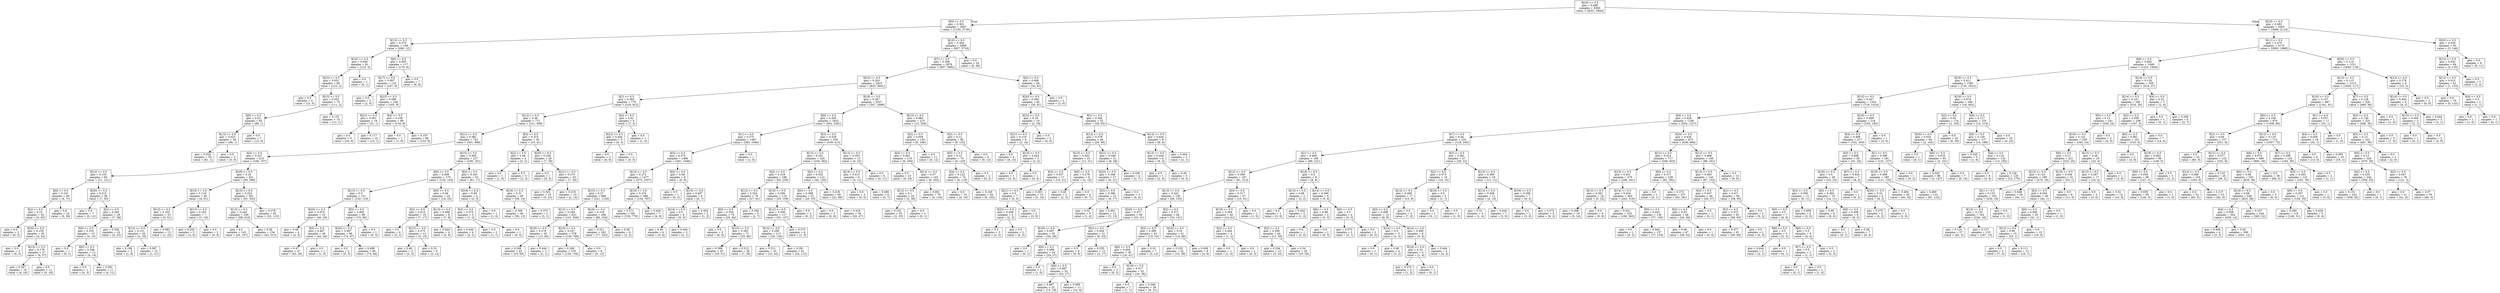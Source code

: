 digraph Tree {
node [shape=box] ;
0 [label="X[24] <= 0.5\ngini = 0.488\nsamples = 6360\nvalue = [4251, 5844]"] ;
1 [label="X[9] <= 0.5\ngini = 0.361\nsamples = 3097\nvalue = [1155, 3730]"] ;
0 -> 1 [labeldistance=2.5, labelangle=45, headlabel="True"] ;
2 [label="X[13] <= 0.5\ngini = 0.074\nsamples = 198\nvalue = [298, 12]"] ;
1 -> 2 ;
3 [label="X[16] <= 0.5\ngini = 0.046\nsamples = 81\nvalue = [123, 3]"] ;
2 -> 3 ;
4 [label="X[23] <= 0.5\ngini = 0.031\nsamples = 80\nvalue = [123, 2]"] ;
3 -> 4 ;
5 [label="gini = 0.0\nsamples = 5\nvalue = [12, 0]"] ;
4 -> 5 ;
6 [label="X[15] <= 0.5\ngini = 0.035\nsamples = 75\nvalue = [111, 2]"] ;
4 -> 6 ;
7 [label="X[6] <= 0.5\ngini = 0.02\nsamples = 65\nvalue = [98, 1]"] ;
6 -> 7 ;
8 [label="X[12] <= 0.5\ngini = 0.023\nsamples = 58\nvalue = [86, 1]"] ;
7 -> 8 ;
9 [label="gini = 0.024\nsamples = 55\nvalue = [81, 1]"] ;
8 -> 9 ;
10 [label="gini = 0.0\nsamples = 3\nvalue = [5, 0]"] ;
8 -> 10 ;
11 [label="gini = 0.0\nsamples = 7\nvalue = [12, 0]"] ;
7 -> 11 ;
12 [label="gini = 0.133\nsamples = 10\nvalue = [13, 1]"] ;
6 -> 12 ;
13 [label="gini = 0.0\nsamples = 1\nvalue = [0, 1]"] ;
3 -> 13 ;
14 [label="X[6] <= 0.5\ngini = 0.093\nsamples = 117\nvalue = [175, 9]"] ;
2 -> 14 ;
15 [label="X[17] <= 0.5\ngini = 0.097\nsamples = 110\nvalue = [167, 9]"] ;
14 -> 15 ;
16 [label="gini = 0.0\nsamples = 2\nvalue = [2, 0]"] ;
15 -> 16 ;
17 [label="X[23] <= 0.5\ngini = 0.098\nsamples = 108\nvalue = [165, 9]"] ;
15 -> 17 ;
18 [label="X[21] <= 0.5\ngini = 0.061\nsamples = 19\nvalue = [31, 1]"] ;
17 -> 18 ;
19 [label="gini = 0.0\nsamples = 9\nvalue = [16, 0]"] ;
18 -> 19 ;
20 [label="gini = 0.117\nsamples = 10\nvalue = [15, 1]"] ;
18 -> 20 ;
21 [label="X[4] <= 0.5\ngini = 0.106\nsamples = 89\nvalue = [134, 8]"] ;
17 -> 21 ;
22 [label="gini = 0.0\nsamples = 1\nvalue = [1, 0]"] ;
21 -> 22 ;
23 [label="gini = 0.107\nsamples = 88\nvalue = [133, 8]"] ;
21 -> 23 ;
24 [label="gini = 0.0\nsamples = 7\nvalue = [8, 0]"] ;
14 -> 24 ;
25 [label="X[16] <= 0.5\ngini = 0.304\nsamples = 2899\nvalue = [857, 3718]"] ;
1 -> 25 ;
26 [label="X[7] <= 0.5\ngini = 0.306\nsamples = 2879\nvalue = [857, 3682]"] ;
25 -> 26 ;
27 [label="X[23] <= 0.5\ngini = 0.303\nsamples = 2815\nvalue = [825, 3601]"] ;
26 -> 27 ;
28 [label="X[1] <= 0.5\ngini = 0.383\nsamples = 778\nvalue = [318, 912]"] ;
27 -> 28 ;
29 [label="X[12] <= 0.5\ngini = 0.38\nsamples = 772\nvalue = [311, 909]"] ;
28 -> 29 ;
30 [label="X[21] <= 0.5\ngini = 0.382\nsamples = 742\nvalue = [301, 868]"] ;
29 -> 30 ;
31 [label="X[4] <= 0.5\ngini = 0.227\nsamples = 515\nvalue = [106, 707]"] ;
30 -> 31 ;
32 [label="X[13] <= 0.5\ngini = 0.153\nsamples = 84\nvalue = [11, 121]"] ;
31 -> 32 ;
33 [label="X[0] <= 0.5\ngini = 0.101\nsamples = 48\nvalue = [4, 71]"] ;
32 -> 33 ;
34 [label="X[2] <= 0.5\ngini = 0.15\nsamples = 32\nvalue = [4, 45]"] ;
33 -> 34 ;
35 [label="gini = 0.0\nsamples = 2\nvalue = [0, 3]"] ;
34 -> 35 ;
36 [label="X[20] <= 0.5\ngini = 0.159\nsamples = 30\nvalue = [4, 42]"] ;
34 -> 36 ;
37 [label="gini = 0.0\nsamples = 3\nvalue = [0, 5]"] ;
36 -> 37 ;
38 [label="X[15] <= 0.5\ngini = 0.176\nsamples = 27\nvalue = [4, 37]"] ;
36 -> 38 ;
39 [label="gini = 0.287\nsamples = 16\nvalue = [4, 19]"] ;
38 -> 39 ;
40 [label="gini = 0.0\nsamples = 11\nvalue = [0, 18]"] ;
38 -> 40 ;
41 [label="gini = 0.0\nsamples = 16\nvalue = [0, 26]"] ;
33 -> 41 ;
42 [label="X[20] <= 0.5\ngini = 0.215\nsamples = 36\nvalue = [7, 50]"] ;
32 -> 42 ;
43 [label="gini = 0.0\nsamples = 7\nvalue = [0, 12]"] ;
42 -> 43 ;
44 [label="X[2] <= 0.5\ngini = 0.263\nsamples = 29\nvalue = [7, 38]"] ;
42 -> 44 ;
45 [label="X[0] <= 0.5\ngini = 0.332\nsamples = 13\nvalue = [4, 15]"] ;
44 -> 45 ;
46 [label="gini = 0.0\nsamples = 1\nvalue = [0, 1]"] ;
45 -> 46 ;
47 [label="X[6] <= 0.5\ngini = 0.346\nsamples = 12\nvalue = [4, 14]"] ;
45 -> 47 ;
48 [label="gini = 0.0\nsamples = 1\nvalue = [0, 3]"] ;
47 -> 48 ;
49 [label="gini = 0.391\nsamples = 11\nvalue = [4, 11]"] ;
47 -> 49 ;
50 [label="gini = 0.204\nsamples = 16\nvalue = [3, 23]"] ;
44 -> 50 ;
51 [label="X[20] <= 0.5\ngini = 0.24\nsamples = 431\nvalue = [95, 586]"] ;
31 -> 51 ;
52 [label="X[19] <= 0.5\ngini = 0.116\nsamples = 40\nvalue = [4, 61]"] ;
51 -> 52 ;
53 [label="X[13] <= 0.5\ngini = 0.105\nsamples = 33\nvalue = [3, 51]"] ;
52 -> 53 ;
54 [label="X[14] <= 0.5\ngini = 0.121\nsamples = 20\nvalue = [2, 29]"] ;
53 -> 54 ;
55 [label="gini = 0.198\nsamples = 5\nvalue = [1, 8]"] ;
54 -> 55 ;
56 [label="gini = 0.087\nsamples = 15\nvalue = [1, 21]"] ;
54 -> 56 ;
57 [label="gini = 0.083\nsamples = 13\nvalue = [1, 22]"] ;
53 -> 57 ;
58 [label="X[13] <= 0.5\ngini = 0.165\nsamples = 7\nvalue = [1, 10]"] ;
52 -> 58 ;
59 [label="gini = 0.245\nsamples = 5\nvalue = [1, 6]"] ;
58 -> 59 ;
60 [label="gini = 0.0\nsamples = 2\nvalue = [0, 4]"] ;
58 -> 60 ;
61 [label="X[15] <= 0.5\ngini = 0.252\nsamples = 391\nvalue = [91, 525]"] ;
51 -> 61 ;
62 [label="X[13] <= 0.5\ngini = 0.244\nsamples = 299\nvalue = [68, 410]"] ;
61 -> 62 ;
63 [label="gini = 0.2\nsamples = 145\nvalue = [25, 197]"] ;
62 -> 63 ;
64 [label="gini = 0.28\nsamples = 154\nvalue = [43, 213]"] ;
62 -> 64 ;
65 [label="gini = 0.278\nsamples = 92\nvalue = [23, 115]"] ;
61 -> 65 ;
66 [label="X[15] <= 0.5\ngini = 0.495\nsamples = 227\nvalue = [195, 161]"] ;
30 -> 66 ;
67 [label="X[6] <= 0.5\ngini = 0.499\nsamples = 175\nvalue = [134, 144]"] ;
66 -> 67 ;
68 [label="X[13] <= 0.5\ngini = 0.5\nsamples = 151\nvalue = [120, 119]"] ;
67 -> 68 ;
69 [label="X[20] <= 0.5\ngini = 0.474\nsamples = 52\nvalue = [46, 29]"] ;
68 -> 69 ;
70 [label="gini = 0.48\nsamples = 4\nvalue = [2, 3]"] ;
69 -> 70 ;
71 [label="X[5] <= 0.5\ngini = 0.467\nsamples = 48\nvalue = [44, 26]"] ;
69 -> 71 ;
72 [label="gini = 0.47\nsamples = 47\nvalue = [43, 26]"] ;
71 -> 72 ;
73 [label="gini = 0.0\nsamples = 1\nvalue = [1, 0]"] ;
71 -> 73 ;
74 [label="X[5] <= 0.5\ngini = 0.495\nsamples = 99\nvalue = [74, 90]"] ;
68 -> 74 ;
75 [label="X[20] <= 0.5\ngini = 0.497\nsamples = 98\nvalue = [74, 87]"] ;
74 -> 75 ;
76 [label="gini = 0.0\nsamples = 2\nvalue = [0, 3]"] ;
75 -> 76 ;
77 [label="gini = 0.498\nsamples = 96\nvalue = [74, 84]"] ;
75 -> 77 ;
78 [label="gini = 0.0\nsamples = 1\nvalue = [0, 3]"] ;
74 -> 78 ;
79 [label="X[0] <= 0.5\ngini = 0.46\nsamples = 24\nvalue = [14, 25]"] ;
67 -> 79 ;
80 [label="X[2] <= 0.5\ngini = 0.413\nsamples = 16\nvalue = [7, 17]"] ;
79 -> 80 ;
81 [label="gini = 0.5\nsamples = 4\nvalue = [2, 2]"] ;
80 -> 81 ;
82 [label="X[13] <= 0.5\ngini = 0.375\nsamples = 12\nvalue = [5, 15]"] ;
80 -> 82 ;
83 [label="gini = 0.48\nsamples = 3\nvalue = [2, 3]"] ;
82 -> 83 ;
84 [label="gini = 0.32\nsamples = 9\nvalue = [3, 12]"] ;
82 -> 84 ;
85 [label="X[13] <= 0.5\ngini = 0.498\nsamples = 8\nvalue = [7, 8]"] ;
79 -> 85 ;
86 [label="gini = 0.444\nsamples = 4\nvalue = [3, 6]"] ;
85 -> 86 ;
87 [label="gini = 0.444\nsamples = 4\nvalue = [4, 2]"] ;
85 -> 87 ;
88 [label="X[4] <= 0.5\ngini = 0.341\nsamples = 52\nvalue = [61, 17]"] ;
66 -> 88 ;
89 [label="X[19] <= 0.5\ngini = 0.48\nsamples = 4\nvalue = [2, 3]"] ;
88 -> 89 ;
90 [label="X[2] <= 0.5\ngini = 0.375\nsamples = 3\nvalue = [1, 3]"] ;
89 -> 90 ;
91 [label="gini = 0.5\nsamples = 2\nvalue = [1, 1]"] ;
90 -> 91 ;
92 [label="gini = 0.0\nsamples = 1\nvalue = [0, 2]"] ;
90 -> 92 ;
93 [label="gini = 0.0\nsamples = 1\nvalue = [1, 0]"] ;
89 -> 93 ;
94 [label="X[18] <= 0.5\ngini = 0.31\nsamples = 48\nvalue = [59, 14]"] ;
88 -> 94 ;
95 [label="gini = 0.306\nsamples = 46\nvalue = [56, 13]"] ;
94 -> 95 ;
96 [label="gini = 0.375\nsamples = 2\nvalue = [3, 1]"] ;
94 -> 96 ;
97 [label="X[4] <= 0.5\ngini = 0.315\nsamples = 30\nvalue = [10, 41]"] ;
29 -> 97 ;
98 [label="X[2] <= 0.5\ngini = 0.48\nsamples = 4\nvalue = [3, 2]"] ;
97 -> 98 ;
99 [label="gini = 0.0\nsamples = 1\nvalue = [1, 0]"] ;
98 -> 99 ;
100 [label="gini = 0.5\nsamples = 3\nvalue = [2, 2]"] ;
98 -> 100 ;
101 [label="X[20] <= 0.5\ngini = 0.258\nsamples = 26\nvalue = [7, 39]"] ;
97 -> 101 ;
102 [label="gini = 0.0\nsamples = 1\nvalue = [0, 3]"] ;
101 -> 102 ;
103 [label="X[21] <= 0.5\ngini = 0.273\nsamples = 25\nvalue = [7, 36]"] ;
101 -> 103 ;
104 [label="gini = 0.302\nsamples = 15\nvalue = [5, 22]"] ;
103 -> 104 ;
105 [label="gini = 0.219\nsamples = 10\nvalue = [2, 14]"] ;
103 -> 105 ;
106 [label="X[4] <= 0.5\ngini = 0.42\nsamples = 6\nvalue = [7, 3]"] ;
28 -> 106 ;
107 [label="X[22] <= 0.5\ngini = 0.444\nsamples = 5\nvalue = [6, 3]"] ;
106 -> 107 ;
108 [label="gini = 0.0\nsamples = 3\nvalue = [6, 0]"] ;
107 -> 108 ;
109 [label="gini = 0.0\nsamples = 2\nvalue = [0, 3]"] ;
107 -> 109 ;
110 [label="gini = 0.0\nsamples = 1\nvalue = [1, 0]"] ;
106 -> 110 ;
111 [label="X[18] <= 0.5\ngini = 0.267\nsamples = 2037\nvalue = [507, 2689]"] ;
27 -> 111 ;
112 [label="X[6] <= 0.5\ngini = 0.285\nsamples = 1822\nvalue = [492, 2361]"] ;
111 -> 112 ;
113 [label="X[1] <= 0.5\ngini = 0.275\nsamples = 1487\nvalue = [383, 1946]"] ;
112 -> 113 ;
114 [label="X[5] <= 0.5\ngini = 0.274\nsamples = 1486\nvalue = [381, 1946]"] ;
113 -> 114 ;
115 [label="X[14] <= 0.5\ngini = 0.272\nsamples = 1477\nvalue = [375, 1937]"] ;
114 -> 115 ;
116 [label="X[15] <= 0.5\ngini = 0.27\nsamples = 889\nvalue = [221, 1150]"] ;
115 -> 116 ;
117 [label="X[13] <= 0.5\ngini = 0.249\nsamples = 623\nvalue = [141, 826]"] ;
116 -> 117 ;
118 [label="X[19] <= 0.5\ngini = 0.278\nsamples = 45\nvalue = [12, 60]"] ;
117 -> 118 ;
119 [label="gini = 0.248\nsamples = 43\nvalue = [10, 59]"] ;
118 -> 119 ;
120 [label="gini = 0.444\nsamples = 2\nvalue = [2, 1]"] ;
118 -> 120 ;
121 [label="X[19] <= 0.5\ngini = 0.247\nsamples = 578\nvalue = [129, 766]"] ;
117 -> 121 ;
122 [label="gini = 0.249\nsamples = 570\nvalue = [129, 754]"] ;
121 -> 122 ;
123 [label="gini = 0.0\nsamples = 8\nvalue = [0, 12]"] ;
121 -> 123 ;
124 [label="X[19] <= 0.5\ngini = 0.318\nsamples = 266\nvalue = [80, 324]"] ;
116 -> 124 ;
125 [label="gini = 0.311\nsamples = 262\nvalue = [77, 322]"] ;
124 -> 125 ;
126 [label="gini = 0.48\nsamples = 4\nvalue = [3, 2]"] ;
124 -> 126 ;
127 [label="X[19] <= 0.5\ngini = 0.274\nsamples = 588\nvalue = [154, 787]"] ;
115 -> 127 ;
128 [label="gini = 0.271\nsamples = 581\nvalue = [150, 778]"] ;
127 -> 128 ;
129 [label="gini = 0.426\nsamples = 7\nvalue = [4, 9]"] ;
127 -> 129 ;
130 [label="X[0] <= 0.5\ngini = 0.48\nsamples = 9\nvalue = [6, 9]"] ;
114 -> 130 ;
131 [label="gini = 0.0\nsamples = 1\nvalue = [0, 2]"] ;
130 -> 131 ;
132 [label="X[15] <= 0.5\ngini = 0.497\nsamples = 8\nvalue = [6, 7]"] ;
130 -> 132 ;
133 [label="X[14] <= 0.5\ngini = 0.5\nsamples = 6\nvalue = [5, 5]"] ;
132 -> 133 ;
134 [label="gini = 0.49\nsamples = 4\nvalue = [3, 4]"] ;
133 -> 134 ;
135 [label="gini = 0.444\nsamples = 2\nvalue = [2, 1]"] ;
133 -> 135 ;
136 [label="gini = 0.444\nsamples = 2\nvalue = [1, 2]"] ;
132 -> 136 ;
137 [label="gini = 0.0\nsamples = 1\nvalue = [2, 0]"] ;
113 -> 137 ;
138 [label="X[3] <= 0.5\ngini = 0.329\nsamples = 335\nvalue = [109, 415]"] ;
112 -> 138 ;
139 [label="X[13] <= 0.5\ngini = 0.331\nsamples = 320\nvalue = [104, 392]"] ;
138 -> 139 ;
140 [label="X[2] <= 0.5\ngini = 0.318\nsamples = 198\nvalue = [62, 250]"] ;
139 -> 140 ;
141 [label="X[12] <= 0.5\ngini = 0.353\nsamples = 79\nvalue = [27, 91]"] ;
140 -> 141 ;
142 [label="X[0] <= 0.5\ngini = 0.354\nsamples = 74\nvalue = [25, 84]"] ;
141 -> 142 ;
143 [label="gini = 0.0\nsamples = 3\nvalue = [0, 4]"] ;
142 -> 143 ;
144 [label="X[15] <= 0.5\ngini = 0.363\nsamples = 71\nvalue = [25, 80]"] ;
142 -> 144 ;
145 [label="gini = 0.386\nsamples = 45\nvalue = [18, 51]"] ;
144 -> 145 ;
146 [label="gini = 0.313\nsamples = 26\nvalue = [7, 29]"] ;
144 -> 146 ;
147 [label="gini = 0.346\nsamples = 5\nvalue = [2, 7]"] ;
141 -> 147 ;
148 [label="X[19] <= 0.5\ngini = 0.296\nsamples = 119\nvalue = [35, 159]"] ;
140 -> 148 ;
149 [label="X[12] <= 0.5\ngini = 0.298\nsamples = 117\nvalue = [35, 157]"] ;
148 -> 149 ;
150 [label="X[14] <= 0.5\ngini = 0.296\nsamples = 113\nvalue = [34, 154]"] ;
149 -> 150 ;
151 [label="gini = 0.311\nsamples = 32\nvalue = [10, 42]"] ;
150 -> 151 ;
152 [label="gini = 0.291\nsamples = 81\nvalue = [24, 112]"] ;
150 -> 152 ;
153 [label="gini = 0.375\nsamples = 4\nvalue = [1, 3]"] ;
149 -> 153 ;
154 [label="gini = 0.0\nsamples = 2\nvalue = [0, 2]"] ;
148 -> 154 ;
155 [label="X[2] <= 0.5\ngini = 0.352\nsamples = 122\nvalue = [42, 142]"] ;
139 -> 155 ;
156 [label="X[0] <= 0.5\ngini = 0.398\nsamples = 53\nvalue = [20, 53]"] ;
155 -> 156 ;
157 [label="gini = 0.0\nsamples = 3\nvalue = [0, 6]"] ;
156 -> 157 ;
158 [label="gini = 0.419\nsamples = 50\nvalue = [20, 47]"] ;
156 -> 158 ;
159 [label="gini = 0.318\nsamples = 69\nvalue = [22, 89]"] ;
155 -> 159 ;
160 [label="X[13] <= 0.5\ngini = 0.293\nsamples = 15\nvalue = [5, 23]"] ;
138 -> 160 ;
161 [label="X[14] <= 0.5\ngini = 0.415\nsamples = 9\nvalue = [5, 12]"] ;
160 -> 161 ;
162 [label="gini = 0.0\nsamples = 3\nvalue = [0, 5]"] ;
161 -> 162 ;
163 [label="gini = 0.486\nsamples = 6\nvalue = [5, 7]"] ;
161 -> 163 ;
164 [label="gini = 0.0\nsamples = 6\nvalue = [0, 11]"] ;
160 -> 164 ;
165 [label="X[13] <= 0.5\ngini = 0.084\nsamples = 215\nvalue = [15, 328]"] ;
111 -> 165 ;
166 [label="X[2] <= 0.5\ngini = 0.058\nsamples = 130\nvalue = [6, 196]"] ;
165 -> 166 ;
167 [label="X[4] <= 0.5\ngini = 0.061\nsamples = 119\nvalue = [6, 184]"] ;
166 -> 167 ;
168 [label="gini = 0.0\nsamples = 16\nvalue = [0, 24]"] ;
167 -> 168 ;
169 [label="X[14] <= 0.5\ngini = 0.07\nsamples = 103\nvalue = [6, 160]"] ;
167 -> 169 ;
170 [label="X[12] <= 0.5\ngini = 0.1\nsamples = 24\nvalue = [2, 36]"] ;
169 -> 170 ;
171 [label="gini = 0.102\nsamples = 23\nvalue = [2, 35]"] ;
170 -> 171 ;
172 [label="gini = 0.0\nsamples = 1\nvalue = [0, 1]"] ;
170 -> 172 ;
173 [label="gini = 0.061\nsamples = 79\nvalue = [4, 124]"] ;
169 -> 173 ;
174 [label="gini = 0.0\nsamples = 11\nvalue = [0, 12]"] ;
166 -> 174 ;
175 [label="X[2] <= 0.5\ngini = 0.12\nsamples = 85\nvalue = [9, 132]"] ;
165 -> 175 ;
176 [label="X[5] <= 0.5\ngini = 0.13\nsamples = 76\nvalue = [9, 120]"] ;
175 -> 176 ;
177 [label="X[4] <= 0.5\ngini = 0.132\nsamples = 74\nvalue = [9, 118]"] ;
176 -> 177 ;
178 [label="gini = 0.0\nsamples = 10\nvalue = [0, 16]"] ;
177 -> 178 ;
179 [label="gini = 0.149\nsamples = 64\nvalue = [9, 102]"] ;
177 -> 179 ;
180 [label="gini = 0.0\nsamples = 2\nvalue = [0, 2]"] ;
176 -> 180 ;
181 [label="gini = 0.0\nsamples = 9\nvalue = [0, 12]"] ;
175 -> 181 ;
182 [label="X[2] <= 0.5\ngini = 0.406\nsamples = 64\nvalue = [32, 81]"] ;
26 -> 182 ;
183 [label="X[20] <= 0.5\ngini = 0.394\nsamples = 62\nvalue = [30, 81]"] ;
182 -> 183 ;
184 [label="X[22] <= 0.5\ngini = 0.18\nsamples = 10\nvalue = [2, 18]"] ;
183 -> 184 ;
185 [label="X[21] <= 0.5\ngini = 0.219\nsamples = 8\nvalue = [2, 14]"] ;
184 -> 185 ;
186 [label="gini = 0.0\nsamples = 6\nvalue = [0, 10]"] ;
185 -> 186 ;
187 [label="X[14] <= 0.5\ngini = 0.444\nsamples = 2\nvalue = [2, 4]"] ;
185 -> 187 ;
188 [label="gini = 0.0\nsamples = 1\nvalue = [2, 0]"] ;
187 -> 188 ;
189 [label="gini = 0.0\nsamples = 1\nvalue = [0, 4]"] ;
187 -> 189 ;
190 [label="gini = 0.0\nsamples = 2\nvalue = [0, 4]"] ;
184 -> 190 ;
191 [label="X[1] <= 0.5\ngini = 0.426\nsamples = 52\nvalue = [28, 63]"] ;
183 -> 191 ;
192 [label="X[13] <= 0.5\ngini = 0.378\nsamples = 44\nvalue = [20, 59]"] ;
191 -> 192 ;
193 [label="X[15] <= 0.5\ngini = 0.402\nsamples = 23\nvalue = [12, 31]"] ;
192 -> 193 ;
194 [label="X[3] <= 0.5\ngini = 0.437\nsamples = 17\nvalue = [10, 21]"] ;
193 -> 194 ;
195 [label="X[21] <= 0.5\ngini = 0.5\nsamples = 7\nvalue = [5, 5]"] ;
194 -> 195 ;
196 [label="X[22] <= 0.5\ngini = 0.408\nsamples = 5\nvalue = [2, 5]"] ;
195 -> 196 ;
197 [label="gini = 0.5\nsamples = 3\nvalue = [2, 2]"] ;
196 -> 197 ;
198 [label="gini = 0.0\nsamples = 2\nvalue = [0, 3]"] ;
196 -> 198 ;
199 [label="gini = 0.0\nsamples = 2\nvalue = [3, 0]"] ;
195 -> 199 ;
200 [label="gini = 0.363\nsamples = 10\nvalue = [5, 16]"] ;
194 -> 200 ;
201 [label="X[0] <= 0.5\ngini = 0.278\nsamples = 6\nvalue = [2, 10]"] ;
193 -> 201 ;
202 [label="gini = 0.48\nsamples = 2\nvalue = [2, 3]"] ;
201 -> 202 ;
203 [label="gini = 0.0\nsamples = 4\nvalue = [0, 7]"] ;
201 -> 203 ;
204 [label="X[21] <= 0.5\ngini = 0.346\nsamples = 21\nvalue = [8, 28]"] ;
192 -> 204 ;
205 [label="X[22] <= 0.5\ngini = 0.346\nsamples = 17\nvalue = [6, 21]"] ;
204 -> 205 ;
206 [label="X[3] <= 0.5\ngini = 0.386\nsamples = 14\nvalue = [6, 17]"] ;
205 -> 206 ;
207 [label="gini = 0.32\nsamples = 3\nvalue = [1, 4]"] ;
206 -> 207 ;
208 [label="gini = 0.401\nsamples = 11\nvalue = [5, 13]"] ;
206 -> 208 ;
209 [label="gini = 0.0\nsamples = 3\nvalue = [0, 4]"] ;
205 -> 209 ;
210 [label="gini = 0.346\nsamples = 4\nvalue = [2, 7]"] ;
204 -> 210 ;
211 [label="X[14] <= 0.5\ngini = 0.444\nsamples = 8\nvalue = [8, 4]"] ;
191 -> 211 ;
212 [label="X[13] <= 0.5\ngini = 0.444\nsamples = 6\nvalue = [6, 3]"] ;
211 -> 212 ;
213 [label="gini = 0.0\nsamples = 1\nvalue = [2, 0]"] ;
212 -> 213 ;
214 [label="gini = 0.49\nsamples = 5\nvalue = [4, 3]"] ;
212 -> 214 ;
215 [label="gini = 0.444\nsamples = 2\nvalue = [2, 1]"] ;
211 -> 215 ;
216 [label="gini = 0.0\nsamples = 2\nvalue = [2, 0]"] ;
182 -> 216 ;
217 [label="gini = 0.0\nsamples = 20\nvalue = [0, 36]"] ;
25 -> 217 ;
218 [label="X[10] <= 0.5\ngini = 0.482\nsamples = 3263\nvalue = [3096, 2114]"] ;
0 -> 218 [labeldistance=2.5, labelangle=-45, headlabel="False"] ;
219 [label="X[11] <= 0.5\ngini = 0.475\nsamples = 3170\nvalue = [3093, 1968]"] ;
218 -> 219 ;
220 [label="X[8] <= 0.5\ngini = 0.482\nsamples = 1949\nvalue = [1253, 1849]"] ;
219 -> 220 ;
221 [label="X[16] <= 0.5\ngini = 0.411\nsamples = 1593\nvalue = [735, 1812]"] ;
220 -> 221 ;
222 [label="X[15] <= 0.5\ngini = 0.447\nsamples = 1324\nvalue = [719, 1410]"] ;
221 -> 222 ;
223 [label="X[4] <= 0.5\ngini = 0.429\nsamples = 1106\nvalue = [554, 1227]"] ;
222 -> 223 ;
224 [label="X[7] <= 0.5\ngini = 0.44\nsamples = 233\nvalue = [118, 243]"] ;
223 -> 224 ;
225 [label="X[1] <= 0.5\ngini = 0.409\nsamples = 196\nvalue = [89, 221]"] ;
224 -> 225 ;
226 [label="X[12] <= 0.5\ngini = 0.399\nsamples = 187\nvalue = [81, 213]"] ;
225 -> 226 ;
227 [label="X[13] <= 0.5\ngini = 0.422\nsamples = 140\nvalue = [66, 152]"] ;
226 -> 227 ;
228 [label="X[20] <= 0.5\ngini = 0.477\nsamples = 56\nvalue = [33, 51]"] ;
227 -> 228 ;
229 [label="X[19] <= 0.5\ngini = 0.497\nsamples = 35\nvalue = [24, 28]"] ;
228 -> 229 ;
230 [label="gini = 0.0\nsamples = 1\nvalue = [0, 1]"] ;
229 -> 230 ;
231 [label="X[6] <= 0.5\ngini = 0.498\nsamples = 34\nvalue = [24, 27]"] ;
229 -> 231 ;
232 [label="gini = 0.0\nsamples = 1\nvalue = [1, 0]"] ;
231 -> 232 ;
233 [label="X[0] <= 0.5\ngini = 0.497\nsamples = 33\nvalue = [23, 27]"] ;
231 -> 233 ;
234 [label="gini = 0.487\nsamples = 22\nvalue = [13, 18]"] ;
233 -> 234 ;
235 [label="gini = 0.499\nsamples = 11\nvalue = [10, 9]"] ;
233 -> 235 ;
236 [label="X[2] <= 0.5\ngini = 0.404\nsamples = 21\nvalue = [9, 23]"] ;
228 -> 236 ;
237 [label="gini = 0.5\nsamples = 8\nvalue = [6, 6]"] ;
236 -> 237 ;
238 [label="gini = 0.255\nsamples = 13\nvalue = [3, 17]"] ;
236 -> 238 ;
239 [label="X[2] <= 0.5\ngini = 0.371\nsamples = 84\nvalue = [33, 101]"] ;
227 -> 239 ;
240 [label="X[3] <= 0.5\ngini = 0.389\nsamples = 43\nvalue = [19, 53]"] ;
239 -> 240 ;
241 [label="X[6] <= 0.5\ngini = 0.404\nsamples = 36\nvalue = [16, 41]"] ;
240 -> 241 ;
242 [label="gini = 0.0\nsamples = 3\nvalue = [0, 3]"] ;
241 -> 242 ;
243 [label="X[19] <= 0.5\ngini = 0.417\nsamples = 33\nvalue = [16, 38]"] ;
241 -> 243 ;
244 [label="gini = 0.5\nsamples = 7\nvalue = [7, 7]"] ;
243 -> 244 ;
245 [label="gini = 0.349\nsamples = 26\nvalue = [9, 31]"] ;
243 -> 245 ;
246 [label="gini = 0.32\nsamples = 7\nvalue = [3, 12]"] ;
240 -> 246 ;
247 [label="X[20] <= 0.5\ngini = 0.35\nsamples = 41\nvalue = [14, 48]"] ;
239 -> 247 ;
248 [label="gini = 0.325\nsamples = 32\nvalue = [10, 39]"] ;
247 -> 248 ;
249 [label="gini = 0.426\nsamples = 9\nvalue = [4, 9]"] ;
247 -> 249 ;
250 [label="X[3] <= 0.5\ngini = 0.317\nsamples = 47\nvalue = [15, 61]"] ;
226 -> 250 ;
251 [label="X[19] <= 0.5\ngini = 0.304\nsamples = 46\nvalue = [14, 61]"] ;
250 -> 251 ;
252 [label="X[2] <= 0.5\ngini = 0.444\nsamples = 2\nvalue = [1, 2]"] ;
251 -> 252 ;
253 [label="gini = 0.0\nsamples = 1\nvalue = [1, 0]"] ;
252 -> 253 ;
254 [label="gini = 0.0\nsamples = 1\nvalue = [0, 2]"] ;
252 -> 254 ;
255 [label="X[2] <= 0.5\ngini = 0.296\nsamples = 44\nvalue = [13, 59]"] ;
251 -> 255 ;
256 [label="gini = 0.204\nsamples = 15\nvalue = [3, 23]"] ;
255 -> 256 ;
257 [label="gini = 0.34\nsamples = 29\nvalue = [10, 36]"] ;
255 -> 257 ;
258 [label="gini = 0.0\nsamples = 1\nvalue = [1, 0]"] ;
250 -> 258 ;
259 [label="X[19] <= 0.5\ngini = 0.5\nsamples = 9\nvalue = [8, 8]"] ;
225 -> 259 ;
260 [label="X[13] <= 0.5\ngini = 0.48\nsamples = 3\nvalue = [3, 2]"] ;
259 -> 260 ;
261 [label="gini = 0.0\nsamples = 1\nvalue = [2, 0]"] ;
260 -> 261 ;
262 [label="gini = 0.444\nsamples = 2\nvalue = [1, 2]"] ;
260 -> 262 ;
263 [label="X[14] <= 0.5\ngini = 0.496\nsamples = 6\nvalue = [5, 6]"] ;
259 -> 263 ;
264 [label="X[6] <= 0.5\ngini = 0.48\nsamples = 2\nvalue = [2, 3]"] ;
263 -> 264 ;
265 [label="gini = 0.0\nsamples = 1\nvalue = [2, 0]"] ;
264 -> 265 ;
266 [label="gini = 0.0\nsamples = 1\nvalue = [0, 3]"] ;
264 -> 266 ;
267 [label="X[5] <= 0.5\ngini = 0.5\nsamples = 4\nvalue = [3, 3]"] ;
263 -> 267 ;
268 [label="gini = 0.375\nsamples = 2\nvalue = [3, 1]"] ;
267 -> 268 ;
269 [label="gini = 0.0\nsamples = 2\nvalue = [0, 2]"] ;
267 -> 269 ;
270 [label="X[3] <= 0.5\ngini = 0.491\nsamples = 37\nvalue = [29, 22]"] ;
224 -> 270 ;
271 [label="X[2] <= 0.5\ngini = 0.473\nsamples = 19\nvalue = [16, 10]"] ;
270 -> 271 ;
272 [label="X[12] <= 0.5\ngini = 0.469\nsamples = 17\nvalue = [15, 9]"] ;
271 -> 272 ;
273 [label="X[0] <= 0.5\ngini = 0.498\nsamples = 13\nvalue = [8, 9]"] ;
272 -> 273 ;
274 [label="X[14] <= 0.5\ngini = 0.5\nsamples = 5\nvalue = [3, 3]"] ;
273 -> 274 ;
275 [label="gini = 0.0\nsamples = 1\nvalue = [0, 1]"] ;
274 -> 275 ;
276 [label="gini = 0.48\nsamples = 4\nvalue = [3, 2]"] ;
274 -> 276 ;
277 [label="X[14] <= 0.5\ngini = 0.496\nsamples = 8\nvalue = [5, 6]"] ;
273 -> 277 ;
278 [label="X[19] <= 0.5\ngini = 0.32\nsamples = 4\nvalue = [1, 4]"] ;
277 -> 278 ;
279 [label="gini = 0.375\nsamples = 3\nvalue = [1, 3]"] ;
278 -> 279 ;
280 [label="gini = 0.0\nsamples = 1\nvalue = [0, 1]"] ;
278 -> 280 ;
281 [label="gini = 0.444\nsamples = 4\nvalue = [4, 2]"] ;
277 -> 281 ;
282 [label="gini = 0.0\nsamples = 4\nvalue = [7, 0]"] ;
272 -> 282 ;
283 [label="X[19] <= 0.5\ngini = 0.5\nsamples = 2\nvalue = [1, 1]"] ;
271 -> 283 ;
284 [label="gini = 0.0\nsamples = 1\nvalue = [0, 1]"] ;
283 -> 284 ;
285 [label="gini = 0.0\nsamples = 1\nvalue = [1, 0]"] ;
283 -> 285 ;
286 [label="X[14] <= 0.5\ngini = 0.499\nsamples = 18\nvalue = [13, 12]"] ;
270 -> 286 ;
287 [label="X[13] <= 0.5\ngini = 0.408\nsamples = 11\nvalue = [4, 10]"] ;
286 -> 287 ;
288 [label="gini = 0.32\nsamples = 4\nvalue = [1, 4]"] ;
287 -> 288 ;
289 [label="gini = 0.444\nsamples = 7\nvalue = [3, 6]"] ;
287 -> 289 ;
290 [label="X[19] <= 0.5\ngini = 0.298\nsamples = 7\nvalue = [9, 2]"] ;
286 -> 290 ;
291 [label="gini = 0.0\nsamples = 2\nvalue = [3, 0]"] ;
290 -> 291 ;
292 [label="gini = 0.375\nsamples = 5\nvalue = [6, 2]"] ;
290 -> 292 ;
293 [label="X[20] <= 0.5\ngini = 0.426\nsamples = 873\nvalue = [436, 984]"] ;
223 -> 293 ;
294 [label="X[12] <= 0.5\ngini = 0.414\nsamples = 717\nvalue = [340, 823]"] ;
293 -> 294 ;
295 [label="X[19] <= 0.5\ngini = 0.431\nsamples = 479\nvalue = [248, 541]"] ;
294 -> 295 ;
296 [label="X[13] <= 0.5\ngini = 0.302\nsamples = 16\nvalue = [5, 22]"] ;
295 -> 296 ;
297 [label="gini = 0.388\nsamples = 10\nvalue = [5, 14]"] ;
296 -> 297 ;
298 [label="gini = 0.0\nsamples = 6\nvalue = [0, 8]"] ;
296 -> 298 ;
299 [label="X[14] <= 0.5\ngini = 0.434\nsamples = 463\nvalue = [243, 519]"] ;
295 -> 299 ;
300 [label="gini = 0.431\nsamples = 325\nvalue = [166, 363]"] ;
299 -> 300 ;
301 [label="X[0] <= 0.5\ngini = 0.443\nsamples = 138\nvalue = [77, 156]"] ;
299 -> 301 ;
302 [label="gini = 0.0\nsamples = 1\nvalue = [0, 2]"] ;
301 -> 302 ;
303 [label="gini = 0.444\nsamples = 137\nvalue = [77, 154]"] ;
301 -> 303 ;
304 [label="X[0] <= 0.5\ngini = 0.371\nsamples = 238\nvalue = [92, 282]"] ;
294 -> 304 ;
305 [label="gini = 0.0\nsamples = 1\nvalue = [0, 1]"] ;
304 -> 305 ;
306 [label="gini = 0.372\nsamples = 237\nvalue = [92, 281]"] ;
304 -> 306 ;
307 [label="X[12] <= 0.5\ngini = 0.468\nsamples = 156\nvalue = [96, 161]"] ;
293 -> 307 ;
308 [label="X[13] <= 0.5\ngini = 0.463\nsamples = 143\nvalue = [87, 152]"] ;
307 -> 308 ;
309 [label="X[3] <= 0.5\ngini = 0.447\nsamples = 49\nvalue = [29, 57]"] ;
308 -> 309 ;
310 [label="X[2] <= 0.5\ngini = 0.45\nsamples = 48\nvalue = [29, 56]"] ;
309 -> 310 ;
311 [label="gini = 0.46\nsamples = 47\nvalue = [29, 52]"] ;
310 -> 311 ;
312 [label="gini = 0.0\nsamples = 1\nvalue = [0, 4]"] ;
310 -> 312 ;
313 [label="gini = 0.0\nsamples = 1\nvalue = [0, 1]"] ;
309 -> 313 ;
314 [label="X[1] <= 0.5\ngini = 0.471\nsamples = 94\nvalue = [58, 95]"] ;
308 -> 314 ;
315 [label="X[3] <= 0.5\ngini = 0.473\nsamples = 92\nvalue = [58, 93]"] ;
314 -> 315 ;
316 [label="gini = 0.477\nsamples = 91\nvalue = [58, 90]"] ;
315 -> 316 ;
317 [label="gini = 0.0\nsamples = 1\nvalue = [0, 3]"] ;
315 -> 317 ;
318 [label="gini = 0.0\nsamples = 2\nvalue = [0, 2]"] ;
314 -> 318 ;
319 [label="gini = 0.5\nsamples = 13\nvalue = [9, 9]"] ;
307 -> 319 ;
320 [label="X[18] <= 0.5\ngini = 0.499\nsamples = 218\nvalue = [165, 183]"] ;
222 -> 320 ;
321 [label="X[4] <= 0.5\ngini = 0.498\nsamples = 217\nvalue = [162, 183]"] ;
320 -> 321 ;
322 [label="X[3] <= 0.5\ngini = 0.496\nsamples = 36\nvalue = [31, 26]"] ;
321 -> 322 ;
323 [label="X[19] <= 0.5\ngini = 0.5\nsamples = 29\nvalue = [23, 22]"] ;
322 -> 323 ;
324 [label="X[2] <= 0.5\ngini = 0.495\nsamples = 13\nvalue = [9, 11]"] ;
323 -> 324 ;
325 [label="X[0] <= 0.5\ngini = 0.5\nsamples = 7\nvalue = [6, 6]"] ;
324 -> 325 ;
326 [label="X[6] <= 0.5\ngini = 0.5\nsamples = 3\nvalue = [2, 2]"] ;
325 -> 326 ;
327 [label="gini = 0.444\nsamples = 2\nvalue = [2, 1]"] ;
326 -> 327 ;
328 [label="gini = 0.0\nsamples = 1\nvalue = [0, 1]"] ;
326 -> 328 ;
329 [label="X[6] <= 0.5\ngini = 0.5\nsamples = 4\nvalue = [4, 4]"] ;
325 -> 329 ;
330 [label="X[7] <= 0.5\ngini = 0.5\nsamples = 2\nvalue = [1, 1]"] ;
329 -> 330 ;
331 [label="gini = 0.0\nsamples = 1\nvalue = [0, 1]"] ;
330 -> 331 ;
332 [label="gini = 0.0\nsamples = 1\nvalue = [1, 0]"] ;
330 -> 332 ;
333 [label="gini = 0.5\nsamples = 2\nvalue = [3, 3]"] ;
329 -> 333 ;
334 [label="gini = 0.469\nsamples = 6\nvalue = [3, 5]"] ;
324 -> 334 ;
335 [label="X[0] <= 0.5\ngini = 0.493\nsamples = 16\nvalue = [14, 11]"] ;
323 -> 335 ;
336 [label="gini = 0.49\nsamples = 8\nvalue = [8, 6]"] ;
335 -> 336 ;
337 [label="X[6] <= 0.5\ngini = 0.496\nsamples = 8\nvalue = [6, 5]"] ;
335 -> 337 ;
338 [label="gini = 0.0\nsamples = 1\nvalue = [0, 1]"] ;
337 -> 338 ;
339 [label="gini = 0.48\nsamples = 7\nvalue = [6, 4]"] ;
337 -> 339 ;
340 [label="X[7] <= 0.5\ngini = 0.444\nsamples = 7\nvalue = [8, 4]"] ;
322 -> 340 ;
341 [label="gini = 0.0\nsamples = 1\nvalue = [0, 2]"] ;
340 -> 341 ;
342 [label="X[20] <= 0.5\ngini = 0.32\nsamples = 6\nvalue = [8, 2]"] ;
340 -> 342 ;
343 [label="gini = 0.375\nsamples = 5\nvalue = [6, 2]"] ;
342 -> 343 ;
344 [label="gini = 0.0\nsamples = 1\nvalue = [2, 0]"] ;
342 -> 344 ;
345 [label="X[1] <= 0.5\ngini = 0.496\nsamples = 181\nvalue = [131, 157]"] ;
321 -> 345 ;
346 [label="X[19] <= 0.5\ngini = 0.496\nsamples = 180\nvalue = [131, 155]"] ;
345 -> 346 ;
347 [label="gini = 0.494\nsamples = 49\nvalue = [40, 32]"] ;
346 -> 347 ;
348 [label="gini = 0.489\nsamples = 131\nvalue = [91, 123]"] ;
346 -> 348 ;
349 [label="gini = 0.0\nsamples = 1\nvalue = [0, 2]"] ;
345 -> 349 ;
350 [label="gini = 0.0\nsamples = 1\nvalue = [3, 0]"] ;
320 -> 350 ;
351 [label="X[19] <= 0.5\ngini = 0.074\nsamples = 269\nvalue = [16, 402]"] ;
221 -> 351 ;
352 [label="X[2] <= 0.5\ngini = 0.02\nsamples = 114\nvalue = [2, 192]"] ;
351 -> 352 ;
353 [label="X[20] <= 0.5\ngini = 0.024\nsamples = 94\nvalue = [2, 162]"] ;
352 -> 353 ;
354 [label="gini = 0.0\nsamples = 1\nvalue = [0, 1]"] ;
353 -> 354 ;
355 [label="X[6] <= 0.5\ngini = 0.024\nsamples = 93\nvalue = [2, 161]"] ;
353 -> 355 ;
356 [label="gini = 0.026\nsamples = 86\nvalue = [2, 147]"] ;
355 -> 356 ;
357 [label="gini = 0.0\nsamples = 7\nvalue = [0, 14]"] ;
355 -> 357 ;
358 [label="gini = 0.0\nsamples = 20\nvalue = [0, 30]"] ;
352 -> 358 ;
359 [label="X[6] <= 0.5\ngini = 0.117\nsamples = 155\nvalue = [14, 210]"] ;
351 -> 359 ;
360 [label="X[0] <= 0.5\ngini = 0.129\nsamples = 137\nvalue = [14, 188]"] ;
359 -> 360 ;
361 [label="gini = 0.245\nsamples = 5\nvalue = [1, 6]"] ;
360 -> 361 ;
362 [label="X[4] <= 0.5\ngini = 0.124\nsamples = 132\nvalue = [13, 182]"] ;
360 -> 362 ;
363 [label="gini = 0.0\nsamples = 6\nvalue = [0, 6]"] ;
362 -> 363 ;
364 [label="gini = 0.128\nsamples = 126\nvalue = [13, 176]"] ;
362 -> 364 ;
365 [label="gini = 0.0\nsamples = 18\nvalue = [0, 22]"] ;
359 -> 365 ;
366 [label="X[16] <= 0.5\ngini = 0.124\nsamples = 356\nvalue = [518, 37]"] ;
220 -> 366 ;
367 [label="X[14] <= 0.5\ngini = 0.101\nsamples = 349\nvalue = [516, 29]"] ;
366 -> 367 ;
368 [label="X[5] <= 0.5\ngini = 0.12\nsamples = 241\nvalue = [349, 24]"] ;
367 -> 368 ;
369 [label="X[19] <= 0.5\ngini = 0.122\nsamples = 239\nvalue = [345, 24]"] ;
368 -> 369 ;
370 [label="X[6] <= 0.5\ngini = 0.11\nsamples = 221\nvalue = [323, 20]"] ;
369 -> 370 ;
371 [label="X[15] <= 0.5\ngini = 0.123\nsamples = 189\nvalue = [270, 19]"] ;
370 -> 371 ;
372 [label="X[1] <= 0.5\ngini = 0.135\nsamples = 163\nvalue = [230, 18]"] ;
371 -> 372 ;
373 [label="X[13] <= 0.5\ngini = 0.135\nsamples = 162\nvalue = [229, 18]"] ;
372 -> 373 ;
374 [label="gini = 0.124\nsamples = 27\nvalue = [42, 3]"] ;
373 -> 374 ;
375 [label="gini = 0.137\nsamples = 135\nvalue = [187, 15]"] ;
373 -> 375 ;
376 [label="gini = 0.0\nsamples = 1\nvalue = [1, 0]"] ;
372 -> 376 ;
377 [label="gini = 0.048\nsamples = 26\nvalue = [40, 1]"] ;
371 -> 377 ;
378 [label="X[15] <= 0.5\ngini = 0.036\nsamples = 32\nvalue = [53, 1]"] ;
370 -> 378 ;
379 [label="X[3] <= 0.5\ngini = 0.045\nsamples = 26\nvalue = [42, 1]"] ;
378 -> 379 ;
380 [label="X[0] <= 0.5\ngini = 0.046\nsamples = 25\nvalue = [41, 1]"] ;
379 -> 380 ;
381 [label="X[13] <= 0.5\ngini = 0.08\nsamples = 15\nvalue = [23, 1]"] ;
380 -> 381 ;
382 [label="gini = 0.0\nsamples = 3\nvalue = [7, 0]"] ;
381 -> 382 ;
383 [label="gini = 0.111\nsamples = 12\nvalue = [16, 1]"] ;
381 -> 383 ;
384 [label="gini = 0.0\nsamples = 10\nvalue = [18, 0]"] ;
380 -> 384 ;
385 [label="gini = 0.0\nsamples = 1\nvalue = [1, 0]"] ;
379 -> 385 ;
386 [label="gini = 0.0\nsamples = 6\nvalue = [11, 0]"] ;
378 -> 386 ;
387 [label="X[15] <= 0.5\ngini = 0.26\nsamples = 18\nvalue = [22, 4]"] ;
369 -> 387 ;
388 [label="X[13] <= 0.5\ngini = 0.287\nsamples = 17\nvalue = [19, 4]"] ;
387 -> 388 ;
389 [label="gini = 0.0\nsamples = 3\nvalue = [3, 0]"] ;
388 -> 389 ;
390 [label="gini = 0.32\nsamples = 14\nvalue = [16, 4]"] ;
388 -> 390 ;
391 [label="gini = 0.0\nsamples = 1\nvalue = [3, 0]"] ;
387 -> 391 ;
392 [label="gini = 0.0\nsamples = 2\nvalue = [4, 0]"] ;
368 -> 392 ;
393 [label="X[2] <= 0.5\ngini = 0.056\nsamples = 108\nvalue = [167, 5]"] ;
367 -> 393 ;
394 [label="X[0] <= 0.5\ngini = 0.061\nsamples = 101\nvalue = [153, 5]"] ;
393 -> 394 ;
395 [label="gini = 0.0\nsamples = 2\nvalue = [4, 0]"] ;
394 -> 395 ;
396 [label="X[19] <= 0.5\ngini = 0.063\nsamples = 99\nvalue = [149, 5]"] ;
394 -> 396 ;
397 [label="X[6] <= 0.5\ngini = 0.039\nsamples = 96\nvalue = [147, 3]"] ;
396 -> 397 ;
398 [label="gini = 0.039\nsamples = 95\nvalue = [146, 3]"] ;
397 -> 398 ;
399 [label="gini = 0.0\nsamples = 1\nvalue = [1, 0]"] ;
397 -> 399 ;
400 [label="gini = 0.5\nsamples = 3\nvalue = [2, 2]"] ;
396 -> 400 ;
401 [label="gini = 0.0\nsamples = 7\nvalue = [14, 0]"] ;
393 -> 401 ;
402 [label="X[4] <= 0.5\ngini = 0.32\nsamples = 7\nvalue = [2, 8]"] ;
366 -> 402 ;
403 [label="gini = 0.0\nsamples = 1\nvalue = [0, 1]"] ;
402 -> 403 ;
404 [label="gini = 0.346\nsamples = 6\nvalue = [2, 7]"] ;
402 -> 404 ;
405 [label="X[20] <= 0.5\ngini = 0.114\nsamples = 1221\nvalue = [1840, 119]"] ;
219 -> 405 ;
406 [label="X[13] <= 0.5\ngini = 0.113\nsamples = 1213\nvalue = [1830, 117]"] ;
405 -> 406 ;
407 [label="X[16] <= 0.5\ngini = 0.107\nsamples = 887\nvalue = [1341, 81]"] ;
406 -> 407 ;
408 [label="X[0] <= 0.5\ngini = 0.109\nsamples = 870\nvalue = [1308, 80]"] ;
407 -> 408 ;
409 [label="X[2] <= 0.5\ngini = 0.06\nsamples = 157\nvalue = [251, 8]"] ;
408 -> 409 ;
410 [label="gini = 0.0\nsamples = 32\nvalue = [60, 0]"] ;
409 -> 410 ;
411 [label="X[12] <= 0.5\ngini = 0.077\nsamples = 125\nvalue = [191, 8]"] ;
409 -> 411 ;
412 [label="X[14] <= 0.5\ngini = 0.068\nsamples = 105\nvalue = [165, 6]"] ;
411 -> 412 ;
413 [label="gini = 0.0\nsamples = 52\nvalue = [83, 0]"] ;
412 -> 413 ;
414 [label="gini = 0.127\nsamples = 53\nvalue = [82, 6]"] ;
412 -> 414 ;
415 [label="gini = 0.133\nsamples = 20\nvalue = [26, 2]"] ;
411 -> 415 ;
416 [label="X[12] <= 0.5\ngini = 0.119\nsamples = 713\nvalue = [1057, 72]"] ;
408 -> 416 ;
417 [label="X[6] <= 0.5\ngini = 0.074\nsamples = 589\nvalue = [895, 36]"] ;
416 -> 417 ;
418 [label="X[5] <= 0.5\ngini = 0.08\nsamples = 553\nvalue = [829, 36]"] ;
417 -> 418 ;
419 [label="X[14] <= 0.5\ngini = 0.08\nsamples = 548\nvalue = [823, 36]"] ;
418 -> 419 ;
420 [label="X[4] <= 0.5\ngini = 0.058\nsamples = 304\nvalue = [458, 14]"] ;
419 -> 420 ;
421 [label="gini = 0.408\nsamples = 4\nvalue = [5, 2]"] ;
420 -> 421 ;
422 [label="gini = 0.05\nsamples = 300\nvalue = [453, 12]"] ;
420 -> 422 ;
423 [label="gini = 0.107\nsamples = 244\nvalue = [365, 22]"] ;
419 -> 423 ;
424 [label="gini = 0.0\nsamples = 5\nvalue = [6, 0]"] ;
418 -> 424 ;
425 [label="gini = 0.0\nsamples = 36\nvalue = [66, 0]"] ;
417 -> 425 ;
426 [label="X[7] <= 0.5\ngini = 0.298\nsamples = 124\nvalue = [162, 36]"] ;
416 -> 426 ;
427 [label="X[5] <= 0.5\ngini = 0.293\nsamples = 122\nvalue = [161, 35]"] ;
426 -> 427 ;
428 [label="X[6] <= 0.5\ngini = 0.297\nsamples = 121\nvalue = [158, 35]"] ;
427 -> 428 ;
429 [label="gini = 0.285\nsamples = 116\nvalue = [149, 31]"] ;
428 -> 429 ;
430 [label="gini = 0.426\nsamples = 5\nvalue = [9, 4]"] ;
428 -> 430 ;
431 [label="gini = 0.0\nsamples = 1\nvalue = [3, 0]"] ;
427 -> 431 ;
432 [label="gini = 0.5\nsamples = 2\nvalue = [1, 1]"] ;
426 -> 432 ;
433 [label="X[1] <= 0.5\ngini = 0.057\nsamples = 17\nvalue = [33, 1]"] ;
407 -> 433 ;
434 [label="X[4] <= 0.5\ngini = 0.059\nsamples = 16\nvalue = [32, 1]"] ;
433 -> 434 ;
435 [label="gini = 0.0\nsamples = 6\nvalue = [13, 0]"] ;
434 -> 435 ;
436 [label="gini = 0.095\nsamples = 10\nvalue = [19, 1]"] ;
434 -> 436 ;
437 [label="gini = 0.0\nsamples = 1\nvalue = [1, 0]"] ;
433 -> 437 ;
438 [label="X[7] <= 0.5\ngini = 0.128\nsamples = 326\nvalue = [489, 36]"] ;
406 -> 438 ;
439 [label="X[3] <= 0.5\ngini = 0.128\nsamples = 325\nvalue = [488, 36]"] ;
438 -> 439 ;
440 [label="X[5] <= 0.5\ngini = 0.13\nsamples = 322\nvalue = [481, 36]"] ;
439 -> 440 ;
441 [label="X[6] <= 0.5\ngini = 0.13\nsamples = 320\nvalue = [479, 36]"] ;
440 -> 441 ;
442 [label="X[2] <= 0.5\ngini = 0.155\nsamples = 244\nvalue = [358, 33]"] ;
441 -> 442 ;
443 [label="gini = 0.151\nsamples = 243\nvalue = [358, 32]"] ;
442 -> 443 ;
444 [label="gini = 0.0\nsamples = 1\nvalue = [0, 1]"] ;
442 -> 444 ;
445 [label="X[2] <= 0.5\ngini = 0.047\nsamples = 76\nvalue = [121, 3]"] ;
441 -> 445 ;
446 [label="gini = 0.0\nsamples = 21\nvalue = [41, 0]"] ;
445 -> 446 ;
447 [label="gini = 0.07\nsamples = 55\nvalue = [80, 3]"] ;
445 -> 447 ;
448 [label="gini = 0.0\nsamples = 2\nvalue = [2, 0]"] ;
440 -> 448 ;
449 [label="gini = 0.0\nsamples = 3\nvalue = [7, 0]"] ;
439 -> 449 ;
450 [label="gini = 0.0\nsamples = 1\nvalue = [1, 0]"] ;
438 -> 450 ;
451 [label="X[13] <= 0.5\ngini = 0.278\nsamples = 8\nvalue = [10, 2]"] ;
405 -> 451 ;
452 [label="X[14] <= 0.5\ngini = 0.444\nsamples = 6\nvalue = [4, 2]"] ;
451 -> 452 ;
453 [label="X[15] <= 0.5\ngini = 0.444\nsamples = 3\nvalue = [2, 1]"] ;
452 -> 453 ;
454 [label="gini = 0.0\nsamples = 1\nvalue = [0, 1]"] ;
453 -> 454 ;
455 [label="gini = 0.0\nsamples = 2\nvalue = [2, 0]"] ;
453 -> 455 ;
456 [label="gini = 0.444\nsamples = 3\nvalue = [2, 1]"] ;
452 -> 456 ;
457 [label="gini = 0.0\nsamples = 2\nvalue = [6, 0]"] ;
451 -> 457 ;
458 [label="X[20] <= 0.5\ngini = 0.039\nsamples = 93\nvalue = [3, 146]"] ;
218 -> 458 ;
459 [label="X[13] <= 0.5\ngini = 0.043\nsamples = 84\nvalue = [3, 135]"] ;
458 -> 459 ;
460 [label="X[12] <= 0.5\ngini = 0.015\nsamples = 81\nvalue = [1, 133]"] ;
459 -> 460 ;
461 [label="gini = 0.0\nsamples = 79\nvalue = [0, 132]"] ;
460 -> 461 ;
462 [label="X[4] <= 0.5\ngini = 0.5\nsamples = 2\nvalue = [1, 1]"] ;
460 -> 462 ;
463 [label="gini = 0.0\nsamples = 1\nvalue = [1, 0]"] ;
462 -> 463 ;
464 [label="gini = 0.0\nsamples = 1\nvalue = [0, 1]"] ;
462 -> 464 ;
465 [label="gini = 0.5\nsamples = 3\nvalue = [2, 2]"] ;
459 -> 465 ;
466 [label="gini = 0.0\nsamples = 9\nvalue = [0, 11]"] ;
458 -> 466 ;
}